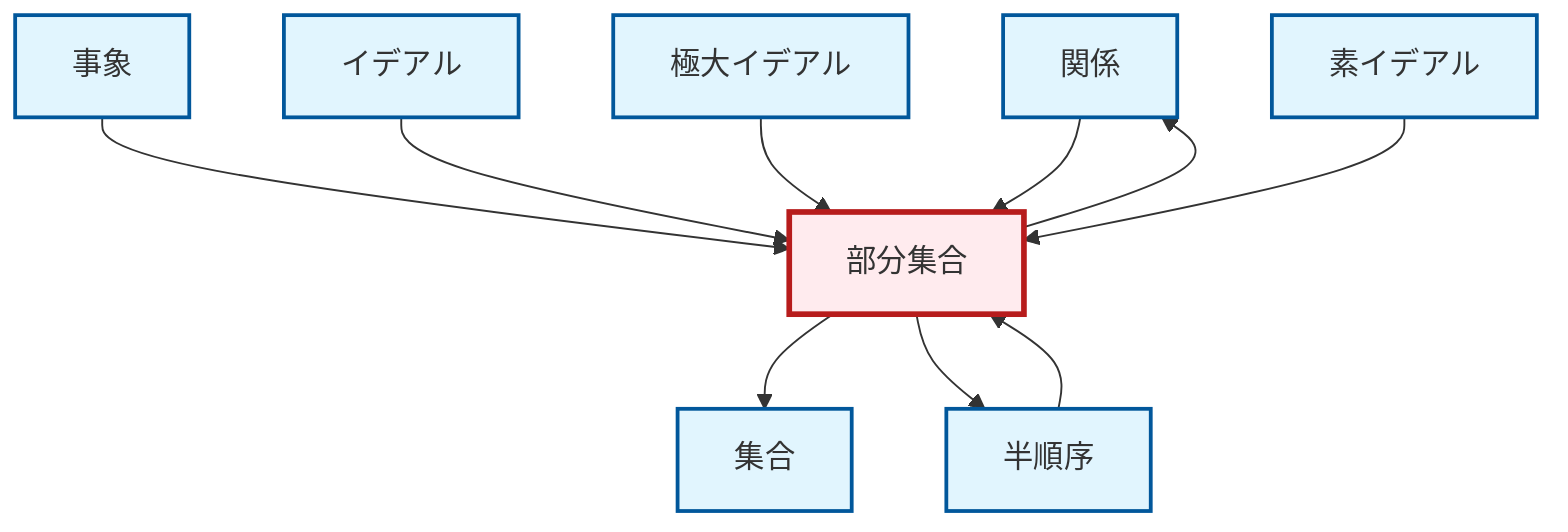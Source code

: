 graph TD
    classDef definition fill:#e1f5fe,stroke:#01579b,stroke-width:2px
    classDef theorem fill:#f3e5f5,stroke:#4a148c,stroke-width:2px
    classDef axiom fill:#fff3e0,stroke:#e65100,stroke-width:2px
    classDef example fill:#e8f5e9,stroke:#1b5e20,stroke-width:2px
    classDef current fill:#ffebee,stroke:#b71c1c,stroke-width:3px
    def-relation["関係"]:::definition
    def-maximal-ideal["極大イデアル"]:::definition
    def-set["集合"]:::definition
    def-ideal["イデアル"]:::definition
    def-subset["部分集合"]:::definition
    def-partial-order["半順序"]:::definition
    def-prime-ideal["素イデアル"]:::definition
    def-event["事象"]:::definition
    def-subset --> def-set
    def-subset --> def-relation
    def-event --> def-subset
    def-ideal --> def-subset
    def-partial-order --> def-subset
    def-subset --> def-partial-order
    def-maximal-ideal --> def-subset
    def-relation --> def-subset
    def-prime-ideal --> def-subset
    class def-subset current